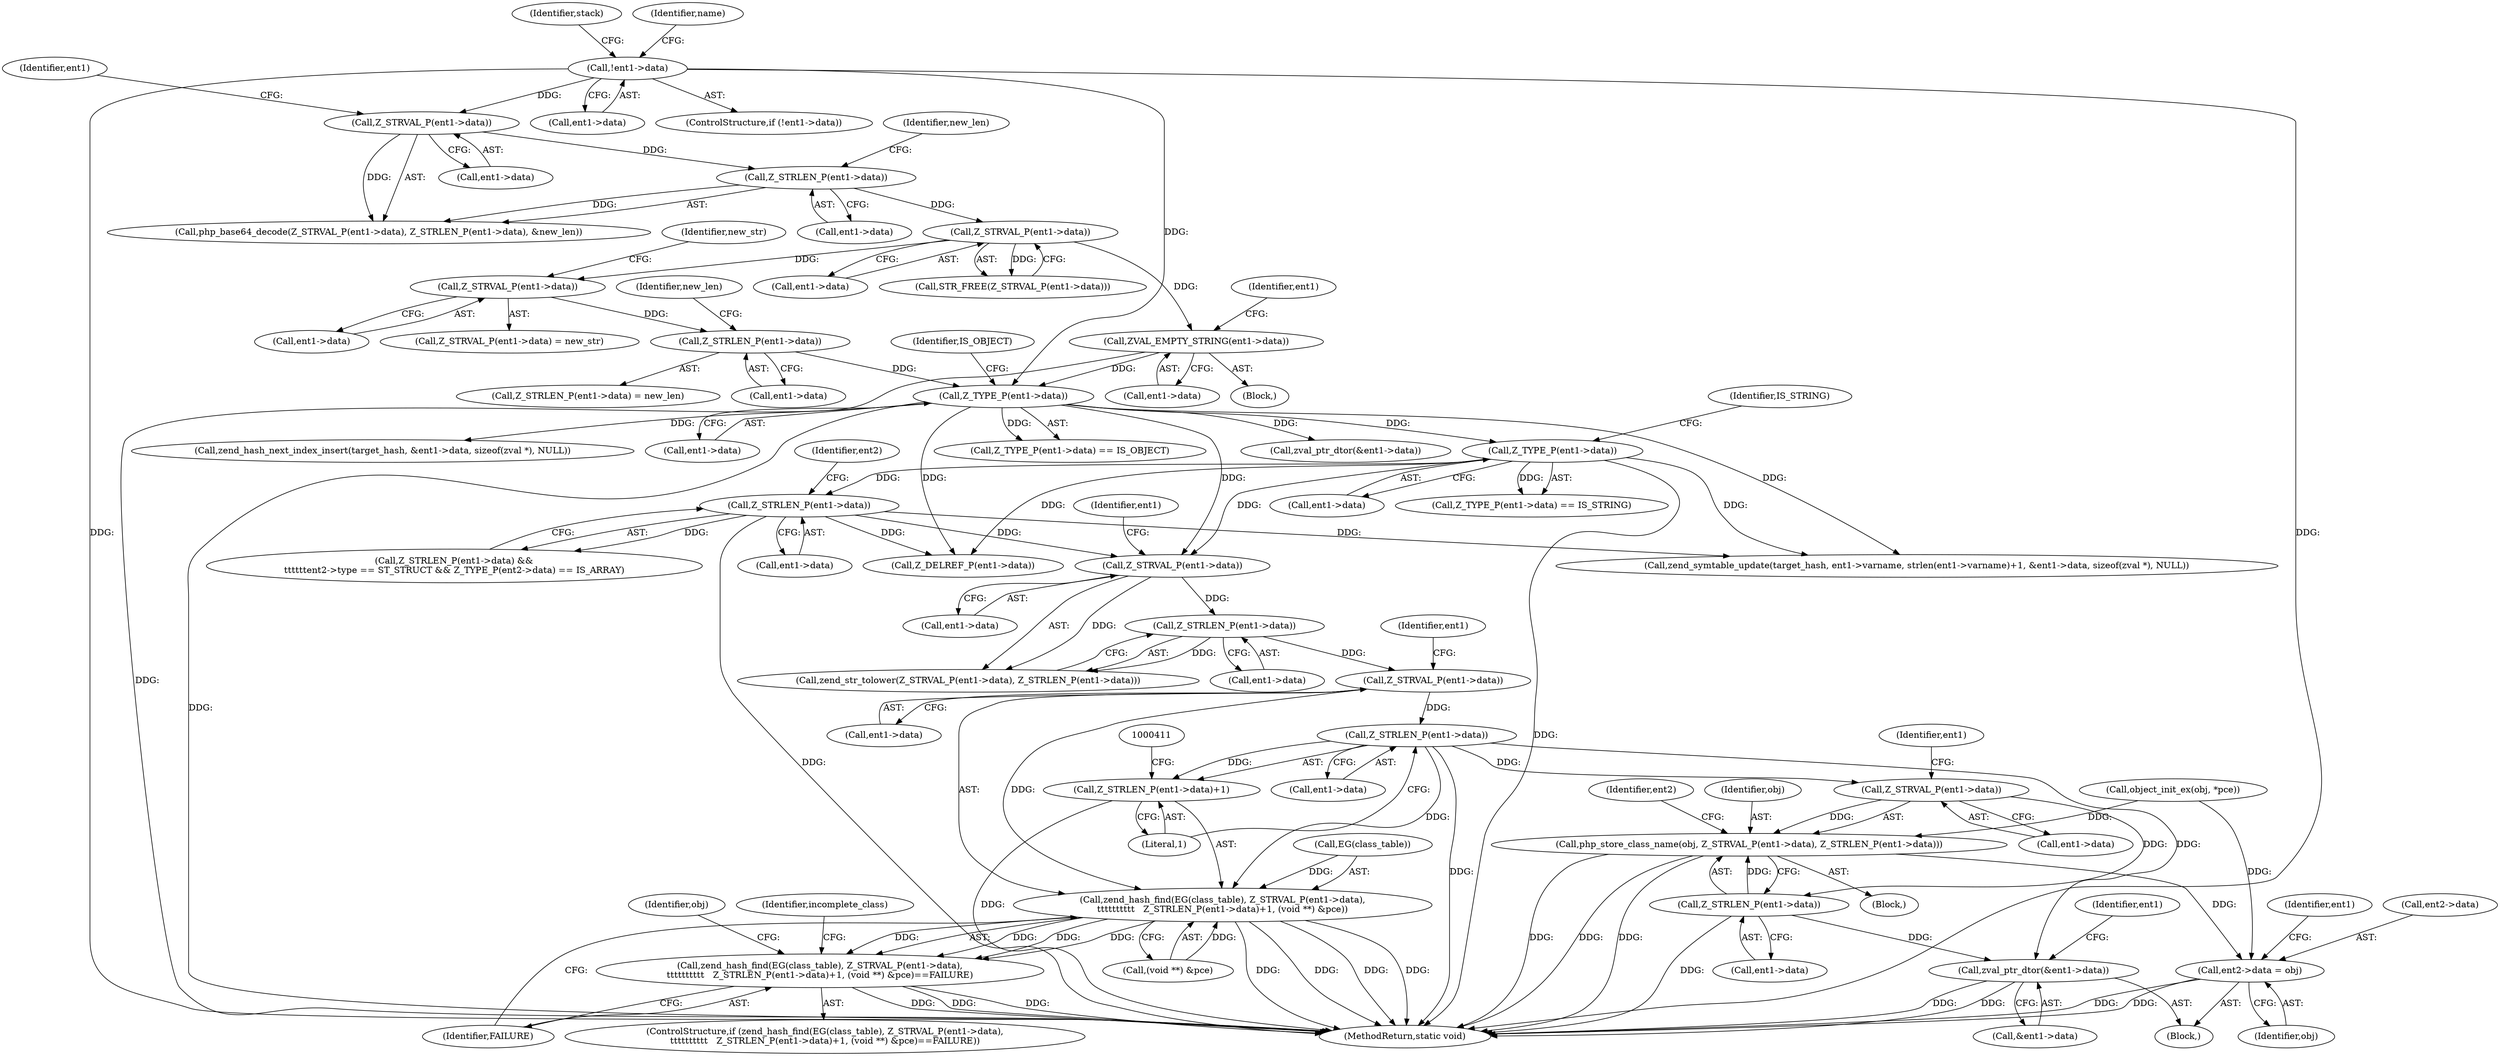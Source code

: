 digraph "0_php-src_6045de69c7dedcba3eadf7c4bba424b19c81d00d_0@pointer" {
"1000400" [label="(Call,Z_STRVAL_P(ent1->data))"];
"1000391" [label="(Call,Z_STRLEN_P(ent1->data))"];
"1000387" [label="(Call,Z_STRVAL_P(ent1->data))"];
"1000264" [label="(Call,Z_TYPE_P(ent1->data))"];
"1000258" [label="(Call,ZVAL_EMPTY_STRING(ent1->data))"];
"1000237" [label="(Call,Z_STRVAL_P(ent1->data))"];
"1000230" [label="(Call,Z_STRLEN_P(ent1->data))"];
"1000226" [label="(Call,Z_STRVAL_P(ent1->data))"];
"1000186" [label="(Call,!ent1->data)"];
"1000251" [label="(Call,Z_STRLEN_P(ent1->data))"];
"1000245" [label="(Call,Z_STRVAL_P(ent1->data))"];
"1000365" [label="(Call,Z_STRLEN_P(ent1->data))"];
"1000359" [label="(Call,Z_TYPE_P(ent1->data))"];
"1000397" [label="(Call,zend_hash_find(EG(class_table), Z_STRVAL_P(ent1->data),\n\t\t\t\t\t\t\t\t\t\t   Z_STRLEN_P(ent1->data)+1, (void **) &pce))"];
"1000396" [label="(Call,zend_hash_find(EG(class_table), Z_STRVAL_P(ent1->data),\n\t\t\t\t\t\t\t\t\t\t   Z_STRLEN_P(ent1->data)+1, (void **) &pce)==FAILURE)"];
"1000405" [label="(Call,Z_STRLEN_P(ent1->data))"];
"1000404" [label="(Call,Z_STRLEN_P(ent1->data)+1)"];
"1000434" [label="(Call,Z_STRVAL_P(ent1->data))"];
"1000432" [label="(Call,php_store_class_name(obj, Z_STRVAL_P(ent1->data), Z_STRLEN_P(ent1->data)))"];
"1000447" [label="(Call,ent2->data = obj)"];
"1000438" [label="(Call,Z_STRLEN_P(ent1->data))"];
"1000452" [label="(Call,zval_ptr_dtor(&ent1->data))"];
"1000227" [label="(Call,ent1->data)"];
"1000255" [label="(Identifier,new_len)"];
"1000258" [label="(Call,ZVAL_EMPTY_STRING(ent1->data))"];
"1000400" [label="(Call,Z_STRVAL_P(ent1->data))"];
"1000194" [label="(Identifier,stack)"];
"1000580" [label="(MethodReturn,static void)"];
"1000388" [label="(Call,ent1->data)"];
"1000409" [label="(Literal,1)"];
"1000226" [label="(Call,Z_STRVAL_P(ent1->data))"];
"1000452" [label="(Call,zval_ptr_dtor(&ent1->data))"];
"1000359" [label="(Call,Z_TYPE_P(ent1->data))"];
"1000440" [label="(Identifier,ent1)"];
"1000265" [label="(Call,ent1->data)"];
"1000438" [label="(Call,Z_STRLEN_P(ent1->data))"];
"1000366" [label="(Call,ent1->data)"];
"1000455" [label="(Identifier,ent1)"];
"1000372" [label="(Identifier,ent2)"];
"1000186" [label="(Call,!ent1->data)"];
"1000252" [label="(Call,ent1->data)"];
"1000435" [label="(Call,ent1->data)"];
"1000264" [label="(Call,Z_TYPE_P(ent1->data))"];
"1000406" [label="(Call,ent1->data)"];
"1000424" [label="(Identifier,obj)"];
"1000386" [label="(Call,zend_str_tolower(Z_STRVAL_P(ent1->data), Z_STRLEN_P(ent1->data)))"];
"1000433" [label="(Identifier,obj)"];
"1000381" [label="(Block,)"];
"1000230" [label="(Call,Z_STRLEN_P(ent1->data))"];
"1000257" [label="(Block,)"];
"1000447" [label="(Call,ent2->data = obj)"];
"1000439" [label="(Call,ent1->data)"];
"1000251" [label="(Call,Z_STRLEN_P(ent1->data))"];
"1000453" [label="(Call,&ent1->data)"];
"1000187" [label="(Call,ent1->data)"];
"1000315" [label="(Call,zval_ptr_dtor(&ent1->data))"];
"1000266" [label="(Identifier,ent1)"];
"1000250" [label="(Call,Z_STRLEN_P(ent1->data) = new_len)"];
"1000417" [label="(Identifier,incomplete_class)"];
"1000395" [label="(ControlStructure,if (zend_hash_find(EG(class_table), Z_STRVAL_P(ent1->data),\n\t\t\t\t\t\t\t\t\t\t   Z_STRLEN_P(ent1->data)+1, (void **) &pce)==FAILURE))"];
"1000392" [label="(Call,ent1->data)"];
"1000397" [label="(Call,zend_hash_find(EG(class_table), Z_STRVAL_P(ent1->data),\n\t\t\t\t\t\t\t\t\t\t   Z_STRLEN_P(ent1->data)+1, (void **) &pce))"];
"1000410" [label="(Call,(void **) &pce)"];
"1000364" [label="(Call,Z_STRLEN_P(ent1->data) &&\n\t\t\t\t\t\tent2->type == ST_STRUCT && Z_TYPE_P(ent2->data) == IS_ARRAY)"];
"1000259" [label="(Call,ent1->data)"];
"1000236" [label="(Call,STR_FREE(Z_STRVAL_P(ent1->data)))"];
"1000498" [label="(Call,zend_symtable_update(target_hash, ent1->varname, strlen(ent1->varname)+1, &ent1->data, sizeof(zval *), NULL))"];
"1000244" [label="(Call,Z_STRVAL_P(ent1->data) = new_str)"];
"1000249" [label="(Identifier,new_str)"];
"1000363" [label="(Identifier,IS_STRING)"];
"1000478" [label="(Call,Z_DELREF_P(ent1->data))"];
"1000431" [label="(Block,)"];
"1000407" [label="(Identifier,ent1)"];
"1000405" [label="(Call,Z_STRLEN_P(ent1->data))"];
"1000432" [label="(Call,php_store_class_name(obj, Z_STRVAL_P(ent1->data), Z_STRLEN_P(ent1->data)))"];
"1000358" [label="(Call,Z_TYPE_P(ent1->data) == IS_STRING)"];
"1000387" [label="(Call,Z_STRVAL_P(ent1->data))"];
"1000231" [label="(Call,ent1->data)"];
"1000235" [label="(Identifier,new_len)"];
"1000522" [label="(Call,zend_hash_next_index_insert(target_hash, &ent1->data, sizeof(zval *), NULL))"];
"1000245" [label="(Call,Z_STRVAL_P(ent1->data))"];
"1000215" [label="(Identifier,name)"];
"1000237" [label="(Call,Z_STRVAL_P(ent1->data))"];
"1000425" [label="(Call,object_init_ex(obj, *pce))"];
"1000518" [label="(Identifier,ent1)"];
"1000238" [label="(Call,ent1->data)"];
"1000232" [label="(Identifier,ent1)"];
"1000268" [label="(Identifier,IS_OBJECT)"];
"1000445" [label="(Identifier,ent2)"];
"1000365" [label="(Call,Z_STRLEN_P(ent1->data))"];
"1000434" [label="(Call,Z_STRVAL_P(ent1->data))"];
"1000396" [label="(Call,zend_hash_find(EG(class_table), Z_STRVAL_P(ent1->data),\n\t\t\t\t\t\t\t\t\t\t   Z_STRLEN_P(ent1->data)+1, (void **) &pce)==FAILURE)"];
"1000401" [label="(Call,ent1->data)"];
"1000225" [label="(Call,php_base64_decode(Z_STRVAL_P(ent1->data), Z_STRLEN_P(ent1->data), &new_len))"];
"1000360" [label="(Call,ent1->data)"];
"1000398" [label="(Call,EG(class_table))"];
"1000448" [label="(Call,ent2->data)"];
"1000393" [label="(Identifier,ent1)"];
"1000246" [label="(Call,ent1->data)"];
"1000404" [label="(Call,Z_STRLEN_P(ent1->data)+1)"];
"1000451" [label="(Identifier,obj)"];
"1000185" [label="(ControlStructure,if (!ent1->data))"];
"1000391" [label="(Call,Z_STRLEN_P(ent1->data))"];
"1000263" [label="(Call,Z_TYPE_P(ent1->data) == IS_OBJECT)"];
"1000414" [label="(Identifier,FAILURE)"];
"1000400" -> "1000397"  [label="AST: "];
"1000400" -> "1000401"  [label="CFG: "];
"1000401" -> "1000400"  [label="AST: "];
"1000407" -> "1000400"  [label="CFG: "];
"1000400" -> "1000397"  [label="DDG: "];
"1000391" -> "1000400"  [label="DDG: "];
"1000400" -> "1000405"  [label="DDG: "];
"1000391" -> "1000386"  [label="AST: "];
"1000391" -> "1000392"  [label="CFG: "];
"1000392" -> "1000391"  [label="AST: "];
"1000386" -> "1000391"  [label="CFG: "];
"1000391" -> "1000386"  [label="DDG: "];
"1000387" -> "1000391"  [label="DDG: "];
"1000387" -> "1000386"  [label="AST: "];
"1000387" -> "1000388"  [label="CFG: "];
"1000388" -> "1000387"  [label="AST: "];
"1000393" -> "1000387"  [label="CFG: "];
"1000387" -> "1000386"  [label="DDG: "];
"1000264" -> "1000387"  [label="DDG: "];
"1000365" -> "1000387"  [label="DDG: "];
"1000359" -> "1000387"  [label="DDG: "];
"1000264" -> "1000263"  [label="AST: "];
"1000264" -> "1000265"  [label="CFG: "];
"1000265" -> "1000264"  [label="AST: "];
"1000268" -> "1000264"  [label="CFG: "];
"1000264" -> "1000580"  [label="DDG: "];
"1000264" -> "1000263"  [label="DDG: "];
"1000258" -> "1000264"  [label="DDG: "];
"1000186" -> "1000264"  [label="DDG: "];
"1000251" -> "1000264"  [label="DDG: "];
"1000264" -> "1000315"  [label="DDG: "];
"1000264" -> "1000359"  [label="DDG: "];
"1000264" -> "1000478"  [label="DDG: "];
"1000264" -> "1000498"  [label="DDG: "];
"1000264" -> "1000522"  [label="DDG: "];
"1000258" -> "1000257"  [label="AST: "];
"1000258" -> "1000259"  [label="CFG: "];
"1000259" -> "1000258"  [label="AST: "];
"1000266" -> "1000258"  [label="CFG: "];
"1000258" -> "1000580"  [label="DDG: "];
"1000237" -> "1000258"  [label="DDG: "];
"1000237" -> "1000236"  [label="AST: "];
"1000237" -> "1000238"  [label="CFG: "];
"1000238" -> "1000237"  [label="AST: "];
"1000236" -> "1000237"  [label="CFG: "];
"1000237" -> "1000236"  [label="DDG: "];
"1000230" -> "1000237"  [label="DDG: "];
"1000237" -> "1000245"  [label="DDG: "];
"1000230" -> "1000225"  [label="AST: "];
"1000230" -> "1000231"  [label="CFG: "];
"1000231" -> "1000230"  [label="AST: "];
"1000235" -> "1000230"  [label="CFG: "];
"1000230" -> "1000225"  [label="DDG: "];
"1000226" -> "1000230"  [label="DDG: "];
"1000226" -> "1000225"  [label="AST: "];
"1000226" -> "1000227"  [label="CFG: "];
"1000227" -> "1000226"  [label="AST: "];
"1000232" -> "1000226"  [label="CFG: "];
"1000226" -> "1000225"  [label="DDG: "];
"1000186" -> "1000226"  [label="DDG: "];
"1000186" -> "1000185"  [label="AST: "];
"1000186" -> "1000187"  [label="CFG: "];
"1000187" -> "1000186"  [label="AST: "];
"1000194" -> "1000186"  [label="CFG: "];
"1000215" -> "1000186"  [label="CFG: "];
"1000186" -> "1000580"  [label="DDG: "];
"1000186" -> "1000580"  [label="DDG: "];
"1000251" -> "1000250"  [label="AST: "];
"1000251" -> "1000252"  [label="CFG: "];
"1000252" -> "1000251"  [label="AST: "];
"1000255" -> "1000251"  [label="CFG: "];
"1000245" -> "1000251"  [label="DDG: "];
"1000245" -> "1000244"  [label="AST: "];
"1000245" -> "1000246"  [label="CFG: "];
"1000246" -> "1000245"  [label="AST: "];
"1000249" -> "1000245"  [label="CFG: "];
"1000365" -> "1000364"  [label="AST: "];
"1000365" -> "1000366"  [label="CFG: "];
"1000366" -> "1000365"  [label="AST: "];
"1000372" -> "1000365"  [label="CFG: "];
"1000364" -> "1000365"  [label="CFG: "];
"1000365" -> "1000580"  [label="DDG: "];
"1000365" -> "1000364"  [label="DDG: "];
"1000359" -> "1000365"  [label="DDG: "];
"1000365" -> "1000478"  [label="DDG: "];
"1000365" -> "1000498"  [label="DDG: "];
"1000359" -> "1000358"  [label="AST: "];
"1000359" -> "1000360"  [label="CFG: "];
"1000360" -> "1000359"  [label="AST: "];
"1000363" -> "1000359"  [label="CFG: "];
"1000359" -> "1000580"  [label="DDG: "];
"1000359" -> "1000358"  [label="DDG: "];
"1000359" -> "1000478"  [label="DDG: "];
"1000359" -> "1000498"  [label="DDG: "];
"1000397" -> "1000396"  [label="AST: "];
"1000397" -> "1000410"  [label="CFG: "];
"1000398" -> "1000397"  [label="AST: "];
"1000404" -> "1000397"  [label="AST: "];
"1000410" -> "1000397"  [label="AST: "];
"1000414" -> "1000397"  [label="CFG: "];
"1000397" -> "1000580"  [label="DDG: "];
"1000397" -> "1000580"  [label="DDG: "];
"1000397" -> "1000580"  [label="DDG: "];
"1000397" -> "1000580"  [label="DDG: "];
"1000397" -> "1000396"  [label="DDG: "];
"1000397" -> "1000396"  [label="DDG: "];
"1000397" -> "1000396"  [label="DDG: "];
"1000397" -> "1000396"  [label="DDG: "];
"1000398" -> "1000397"  [label="DDG: "];
"1000405" -> "1000397"  [label="DDG: "];
"1000410" -> "1000397"  [label="DDG: "];
"1000396" -> "1000395"  [label="AST: "];
"1000396" -> "1000414"  [label="CFG: "];
"1000414" -> "1000396"  [label="AST: "];
"1000417" -> "1000396"  [label="CFG: "];
"1000424" -> "1000396"  [label="CFG: "];
"1000396" -> "1000580"  [label="DDG: "];
"1000396" -> "1000580"  [label="DDG: "];
"1000396" -> "1000580"  [label="DDG: "];
"1000405" -> "1000404"  [label="AST: "];
"1000405" -> "1000406"  [label="CFG: "];
"1000406" -> "1000405"  [label="AST: "];
"1000409" -> "1000405"  [label="CFG: "];
"1000405" -> "1000580"  [label="DDG: "];
"1000405" -> "1000404"  [label="DDG: "];
"1000405" -> "1000434"  [label="DDG: "];
"1000405" -> "1000452"  [label="DDG: "];
"1000404" -> "1000409"  [label="CFG: "];
"1000409" -> "1000404"  [label="AST: "];
"1000411" -> "1000404"  [label="CFG: "];
"1000404" -> "1000580"  [label="DDG: "];
"1000434" -> "1000432"  [label="AST: "];
"1000434" -> "1000435"  [label="CFG: "];
"1000435" -> "1000434"  [label="AST: "];
"1000440" -> "1000434"  [label="CFG: "];
"1000434" -> "1000432"  [label="DDG: "];
"1000434" -> "1000438"  [label="DDG: "];
"1000432" -> "1000431"  [label="AST: "];
"1000432" -> "1000438"  [label="CFG: "];
"1000433" -> "1000432"  [label="AST: "];
"1000438" -> "1000432"  [label="AST: "];
"1000445" -> "1000432"  [label="CFG: "];
"1000432" -> "1000580"  [label="DDG: "];
"1000432" -> "1000580"  [label="DDG: "];
"1000432" -> "1000580"  [label="DDG: "];
"1000425" -> "1000432"  [label="DDG: "];
"1000438" -> "1000432"  [label="DDG: "];
"1000432" -> "1000447"  [label="DDG: "];
"1000447" -> "1000381"  [label="AST: "];
"1000447" -> "1000451"  [label="CFG: "];
"1000448" -> "1000447"  [label="AST: "];
"1000451" -> "1000447"  [label="AST: "];
"1000455" -> "1000447"  [label="CFG: "];
"1000447" -> "1000580"  [label="DDG: "];
"1000447" -> "1000580"  [label="DDG: "];
"1000425" -> "1000447"  [label="DDG: "];
"1000438" -> "1000439"  [label="CFG: "];
"1000439" -> "1000438"  [label="AST: "];
"1000438" -> "1000580"  [label="DDG: "];
"1000438" -> "1000452"  [label="DDG: "];
"1000452" -> "1000381"  [label="AST: "];
"1000452" -> "1000453"  [label="CFG: "];
"1000453" -> "1000452"  [label="AST: "];
"1000518" -> "1000452"  [label="CFG: "];
"1000452" -> "1000580"  [label="DDG: "];
"1000452" -> "1000580"  [label="DDG: "];
}
